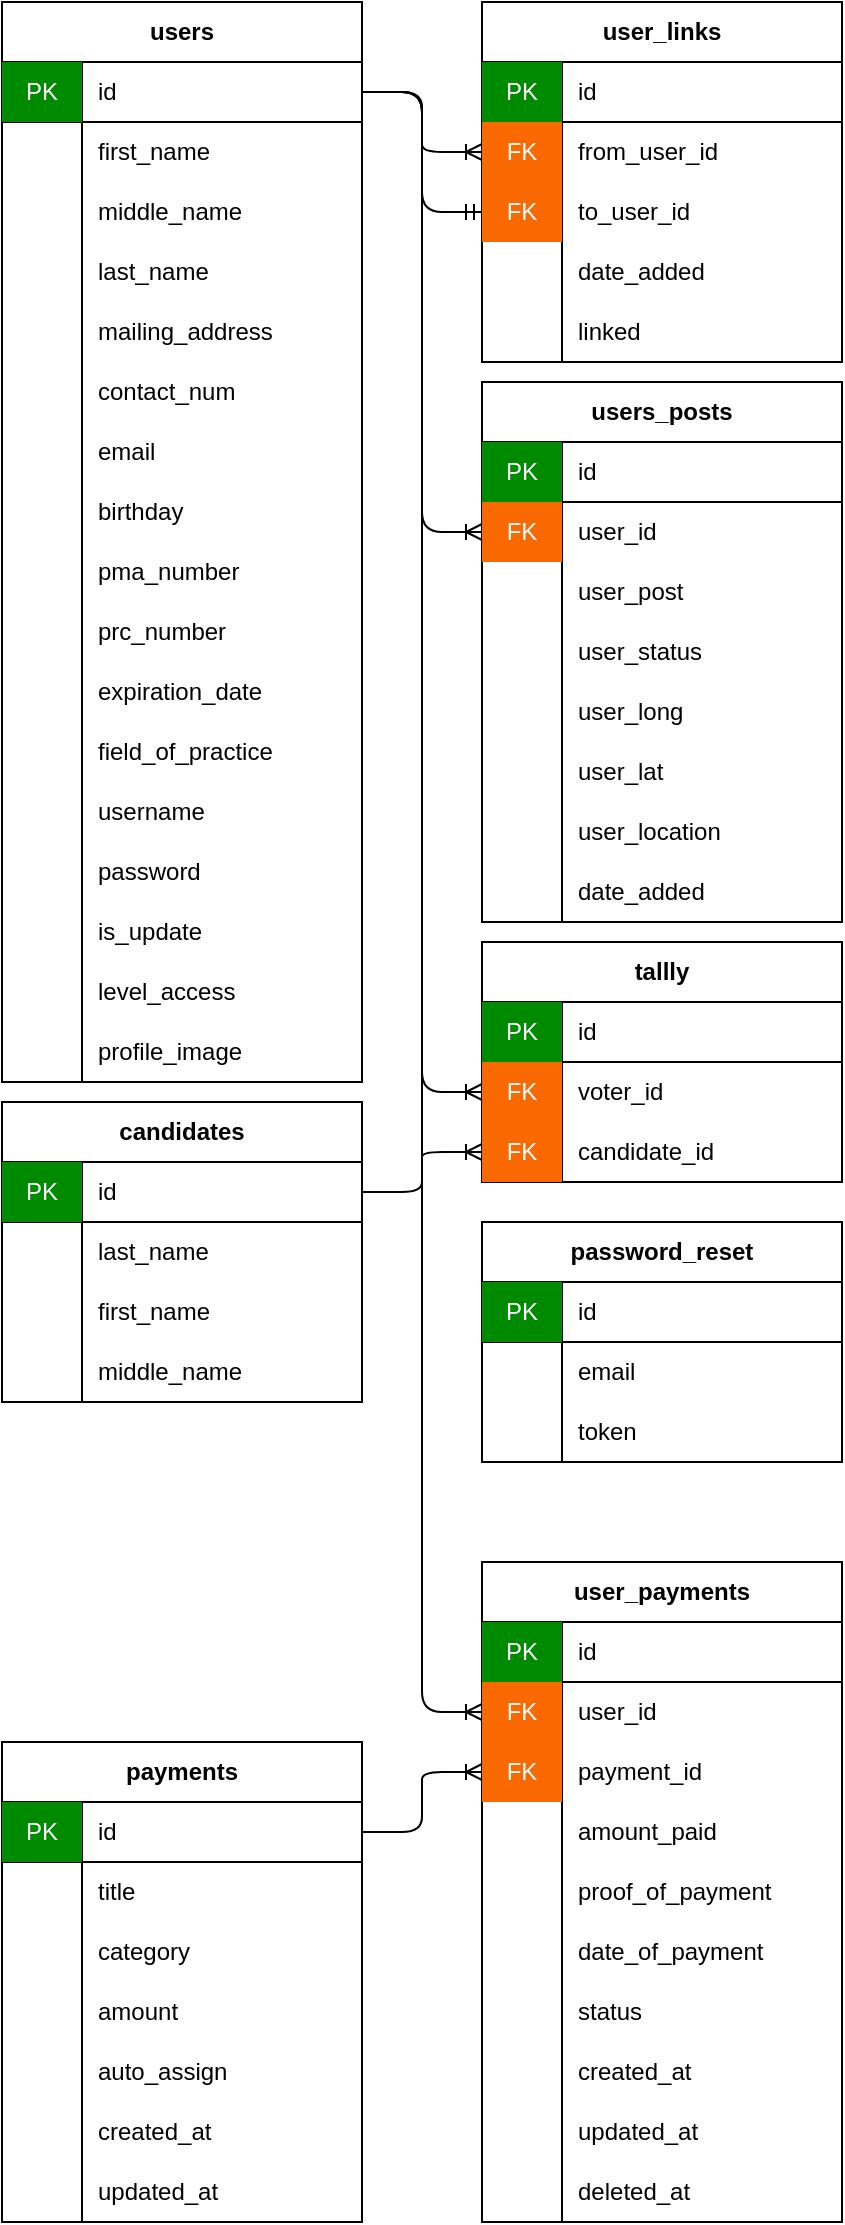 <mxfile>
    <diagram id="12OoSwH1tfeMAv6huTy0" name="Page-1">
        <mxGraphModel dx="821" dy="690" grid="1" gridSize="10" guides="1" tooltips="1" connect="1" arrows="1" fold="1" page="1" pageScale="1" pageWidth="850" pageHeight="1100" math="0" shadow="0">
            <root>
                <mxCell id="0"/>
                <mxCell id="1" parent="0"/>
                <mxCell id="2" value="users" style="shape=table;html=1;whiteSpace=wrap;startSize=30;container=1;collapsible=0;childLayout=tableLayout;fixedRows=1;rowLines=0;fontStyle=1;align=center;" parent="1" vertex="1">
                    <mxGeometry x="30" y="20" width="180" height="540" as="geometry"/>
                </mxCell>
                <mxCell id="3" value="" style="shape=partialRectangle;html=1;whiteSpace=wrap;collapsible=0;dropTarget=0;pointerEvents=0;fillColor=none;top=0;left=0;bottom=1;right=0;points=[[0,0.5],[1,0.5]];portConstraint=eastwest;" parent="2" vertex="1">
                    <mxGeometry y="30" width="180" height="30" as="geometry"/>
                </mxCell>
                <mxCell id="4" value="PK" style="shape=partialRectangle;html=1;whiteSpace=wrap;connectable=0;fillColor=#008a00;top=0;left=0;bottom=0;right=0;overflow=hidden;strokeColor=#005700;fontColor=#ffffff;" parent="3" vertex="1">
                    <mxGeometry width="40" height="30" as="geometry"/>
                </mxCell>
                <mxCell id="5" value="id" style="shape=partialRectangle;html=1;whiteSpace=wrap;connectable=0;fillColor=none;top=0;left=0;bottom=0;right=0;align=left;spacingLeft=6;overflow=hidden;" parent="3" vertex="1">
                    <mxGeometry x="40" width="140" height="30" as="geometry"/>
                </mxCell>
                <mxCell id="6" value="" style="shape=partialRectangle;html=1;whiteSpace=wrap;collapsible=0;dropTarget=0;pointerEvents=0;fillColor=none;top=0;left=0;bottom=0;right=0;points=[[0,0.5],[1,0.5]];portConstraint=eastwest;" parent="2" vertex="1">
                    <mxGeometry y="60" width="180" height="30" as="geometry"/>
                </mxCell>
                <mxCell id="7" value="" style="shape=partialRectangle;html=1;whiteSpace=wrap;connectable=0;fillColor=none;top=0;left=0;bottom=0;right=0;overflow=hidden;" parent="6" vertex="1">
                    <mxGeometry width="40" height="30" as="geometry"/>
                </mxCell>
                <mxCell id="8" value="first_name" style="shape=partialRectangle;html=1;whiteSpace=wrap;connectable=0;fillColor=none;top=0;left=0;bottom=0;right=0;align=left;spacingLeft=6;overflow=hidden;" parent="6" vertex="1">
                    <mxGeometry x="40" width="140" height="30" as="geometry"/>
                </mxCell>
                <mxCell id="9" value="" style="shape=partialRectangle;html=1;whiteSpace=wrap;collapsible=0;dropTarget=0;pointerEvents=0;fillColor=none;top=0;left=0;bottom=0;right=0;points=[[0,0.5],[1,0.5]];portConstraint=eastwest;" parent="2" vertex="1">
                    <mxGeometry y="90" width="180" height="30" as="geometry"/>
                </mxCell>
                <mxCell id="10" value="" style="shape=partialRectangle;html=1;whiteSpace=wrap;connectable=0;fillColor=none;top=0;left=0;bottom=0;right=0;overflow=hidden;" parent="9" vertex="1">
                    <mxGeometry width="40" height="30" as="geometry"/>
                </mxCell>
                <mxCell id="11" value="middle_name" style="shape=partialRectangle;html=1;whiteSpace=wrap;connectable=0;fillColor=none;top=0;left=0;bottom=0;right=0;align=left;spacingLeft=6;overflow=hidden;" parent="9" vertex="1">
                    <mxGeometry x="40" width="140" height="30" as="geometry"/>
                </mxCell>
                <mxCell id="12" style="shape=partialRectangle;html=1;whiteSpace=wrap;collapsible=0;dropTarget=0;pointerEvents=0;fillColor=none;top=0;left=0;bottom=0;right=0;points=[[0,0.5],[1,0.5]];portConstraint=eastwest;" parent="2" vertex="1">
                    <mxGeometry y="120" width="180" height="30" as="geometry"/>
                </mxCell>
                <mxCell id="13" style="shape=partialRectangle;html=1;whiteSpace=wrap;connectable=0;fillColor=none;top=0;left=0;bottom=0;right=0;overflow=hidden;" parent="12" vertex="1">
                    <mxGeometry width="40" height="30" as="geometry"/>
                </mxCell>
                <mxCell id="14" value="last_name" style="shape=partialRectangle;html=1;whiteSpace=wrap;connectable=0;fillColor=none;top=0;left=0;bottom=0;right=0;align=left;spacingLeft=6;overflow=hidden;" parent="12" vertex="1">
                    <mxGeometry x="40" width="140" height="30" as="geometry"/>
                </mxCell>
                <mxCell id="15" style="shape=partialRectangle;html=1;whiteSpace=wrap;collapsible=0;dropTarget=0;pointerEvents=0;fillColor=none;top=0;left=0;bottom=0;right=0;points=[[0,0.5],[1,0.5]];portConstraint=eastwest;" parent="2" vertex="1">
                    <mxGeometry y="150" width="180" height="30" as="geometry"/>
                </mxCell>
                <mxCell id="16" style="shape=partialRectangle;html=1;whiteSpace=wrap;connectable=0;fillColor=none;top=0;left=0;bottom=0;right=0;overflow=hidden;" parent="15" vertex="1">
                    <mxGeometry width="40" height="30" as="geometry"/>
                </mxCell>
                <mxCell id="17" value="mailing_address" style="shape=partialRectangle;html=1;whiteSpace=wrap;connectable=0;fillColor=none;top=0;left=0;bottom=0;right=0;align=left;spacingLeft=6;overflow=hidden;" parent="15" vertex="1">
                    <mxGeometry x="40" width="140" height="30" as="geometry"/>
                </mxCell>
                <mxCell id="18" style="shape=partialRectangle;html=1;whiteSpace=wrap;collapsible=0;dropTarget=0;pointerEvents=0;fillColor=none;top=0;left=0;bottom=0;right=0;points=[[0,0.5],[1,0.5]];portConstraint=eastwest;" parent="2" vertex="1">
                    <mxGeometry y="180" width="180" height="30" as="geometry"/>
                </mxCell>
                <mxCell id="19" style="shape=partialRectangle;html=1;whiteSpace=wrap;connectable=0;fillColor=none;top=0;left=0;bottom=0;right=0;overflow=hidden;" parent="18" vertex="1">
                    <mxGeometry width="40" height="30" as="geometry"/>
                </mxCell>
                <mxCell id="20" value="contact_num" style="shape=partialRectangle;html=1;whiteSpace=wrap;connectable=0;fillColor=none;top=0;left=0;bottom=0;right=0;align=left;spacingLeft=6;overflow=hidden;" parent="18" vertex="1">
                    <mxGeometry x="40" width="140" height="30" as="geometry"/>
                </mxCell>
                <mxCell id="21" style="shape=partialRectangle;html=1;whiteSpace=wrap;collapsible=0;dropTarget=0;pointerEvents=0;fillColor=none;top=0;left=0;bottom=0;right=0;points=[[0,0.5],[1,0.5]];portConstraint=eastwest;" parent="2" vertex="1">
                    <mxGeometry y="210" width="180" height="30" as="geometry"/>
                </mxCell>
                <mxCell id="22" style="shape=partialRectangle;html=1;whiteSpace=wrap;connectable=0;fillColor=none;top=0;left=0;bottom=0;right=0;overflow=hidden;" parent="21" vertex="1">
                    <mxGeometry width="40" height="30" as="geometry"/>
                </mxCell>
                <mxCell id="23" value="email" style="shape=partialRectangle;html=1;whiteSpace=wrap;connectable=0;fillColor=none;top=0;left=0;bottom=0;right=0;align=left;spacingLeft=6;overflow=hidden;" parent="21" vertex="1">
                    <mxGeometry x="40" width="140" height="30" as="geometry"/>
                </mxCell>
                <mxCell id="24" style="shape=partialRectangle;html=1;whiteSpace=wrap;collapsible=0;dropTarget=0;pointerEvents=0;fillColor=none;top=0;left=0;bottom=0;right=0;points=[[0,0.5],[1,0.5]];portConstraint=eastwest;" parent="2" vertex="1">
                    <mxGeometry y="240" width="180" height="30" as="geometry"/>
                </mxCell>
                <mxCell id="25" style="shape=partialRectangle;html=1;whiteSpace=wrap;connectable=0;fillColor=none;top=0;left=0;bottom=0;right=0;overflow=hidden;" parent="24" vertex="1">
                    <mxGeometry width="40" height="30" as="geometry"/>
                </mxCell>
                <mxCell id="26" value="birthday" style="shape=partialRectangle;html=1;whiteSpace=wrap;connectable=0;fillColor=none;top=0;left=0;bottom=0;right=0;align=left;spacingLeft=6;overflow=hidden;" parent="24" vertex="1">
                    <mxGeometry x="40" width="140" height="30" as="geometry"/>
                </mxCell>
                <mxCell id="27" style="shape=partialRectangle;html=1;whiteSpace=wrap;collapsible=0;dropTarget=0;pointerEvents=0;fillColor=none;top=0;left=0;bottom=0;right=0;points=[[0,0.5],[1,0.5]];portConstraint=eastwest;" parent="2" vertex="1">
                    <mxGeometry y="270" width="180" height="30" as="geometry"/>
                </mxCell>
                <mxCell id="28" style="shape=partialRectangle;html=1;whiteSpace=wrap;connectable=0;fillColor=none;top=0;left=0;bottom=0;right=0;overflow=hidden;" parent="27" vertex="1">
                    <mxGeometry width="40" height="30" as="geometry"/>
                </mxCell>
                <mxCell id="29" value="pma_number" style="shape=partialRectangle;html=1;whiteSpace=wrap;connectable=0;fillColor=none;top=0;left=0;bottom=0;right=0;align=left;spacingLeft=6;overflow=hidden;" parent="27" vertex="1">
                    <mxGeometry x="40" width="140" height="30" as="geometry"/>
                </mxCell>
                <mxCell id="30" style="shape=partialRectangle;html=1;whiteSpace=wrap;collapsible=0;dropTarget=0;pointerEvents=0;fillColor=none;top=0;left=0;bottom=0;right=0;points=[[0,0.5],[1,0.5]];portConstraint=eastwest;" parent="2" vertex="1">
                    <mxGeometry y="300" width="180" height="30" as="geometry"/>
                </mxCell>
                <mxCell id="31" style="shape=partialRectangle;html=1;whiteSpace=wrap;connectable=0;fillColor=none;top=0;left=0;bottom=0;right=0;overflow=hidden;" parent="30" vertex="1">
                    <mxGeometry width="40" height="30" as="geometry"/>
                </mxCell>
                <mxCell id="32" value="prc_number" style="shape=partialRectangle;html=1;whiteSpace=wrap;connectable=0;fillColor=none;top=0;left=0;bottom=0;right=0;align=left;spacingLeft=6;overflow=hidden;" parent="30" vertex="1">
                    <mxGeometry x="40" width="140" height="30" as="geometry"/>
                </mxCell>
                <mxCell id="33" style="shape=partialRectangle;html=1;whiteSpace=wrap;collapsible=0;dropTarget=0;pointerEvents=0;fillColor=none;top=0;left=0;bottom=0;right=0;points=[[0,0.5],[1,0.5]];portConstraint=eastwest;" parent="2" vertex="1">
                    <mxGeometry y="330" width="180" height="30" as="geometry"/>
                </mxCell>
                <mxCell id="34" style="shape=partialRectangle;html=1;whiteSpace=wrap;connectable=0;fillColor=none;top=0;left=0;bottom=0;right=0;overflow=hidden;" parent="33" vertex="1">
                    <mxGeometry width="40" height="30" as="geometry"/>
                </mxCell>
                <mxCell id="35" value="expiration_date" style="shape=partialRectangle;html=1;whiteSpace=wrap;connectable=0;fillColor=none;top=0;left=0;bottom=0;right=0;align=left;spacingLeft=6;overflow=hidden;" parent="33" vertex="1">
                    <mxGeometry x="40" width="140" height="30" as="geometry"/>
                </mxCell>
                <mxCell id="36" style="shape=partialRectangle;html=1;whiteSpace=wrap;collapsible=0;dropTarget=0;pointerEvents=0;fillColor=none;top=0;left=0;bottom=0;right=0;points=[[0,0.5],[1,0.5]];portConstraint=eastwest;" parent="2" vertex="1">
                    <mxGeometry y="360" width="180" height="30" as="geometry"/>
                </mxCell>
                <mxCell id="37" style="shape=partialRectangle;html=1;whiteSpace=wrap;connectable=0;fillColor=none;top=0;left=0;bottom=0;right=0;overflow=hidden;" parent="36" vertex="1">
                    <mxGeometry width="40" height="30" as="geometry"/>
                </mxCell>
                <mxCell id="38" value="field_of_practice" style="shape=partialRectangle;html=1;whiteSpace=wrap;connectable=0;fillColor=none;top=0;left=0;bottom=0;right=0;align=left;spacingLeft=6;overflow=hidden;" parent="36" vertex="1">
                    <mxGeometry x="40" width="140" height="30" as="geometry"/>
                </mxCell>
                <mxCell id="39" style="shape=partialRectangle;html=1;whiteSpace=wrap;collapsible=0;dropTarget=0;pointerEvents=0;fillColor=none;top=0;left=0;bottom=0;right=0;points=[[0,0.5],[1,0.5]];portConstraint=eastwest;" parent="2" vertex="1">
                    <mxGeometry y="390" width="180" height="30" as="geometry"/>
                </mxCell>
                <mxCell id="40" style="shape=partialRectangle;html=1;whiteSpace=wrap;connectable=0;fillColor=none;top=0;left=0;bottom=0;right=0;overflow=hidden;" parent="39" vertex="1">
                    <mxGeometry width="40" height="30" as="geometry"/>
                </mxCell>
                <mxCell id="41" value="username" style="shape=partialRectangle;html=1;whiteSpace=wrap;connectable=0;fillColor=none;top=0;left=0;bottom=0;right=0;align=left;spacingLeft=6;overflow=hidden;" parent="39" vertex="1">
                    <mxGeometry x="40" width="140" height="30" as="geometry"/>
                </mxCell>
                <mxCell id="42" style="shape=partialRectangle;html=1;whiteSpace=wrap;collapsible=0;dropTarget=0;pointerEvents=0;fillColor=none;top=0;left=0;bottom=0;right=0;points=[[0,0.5],[1,0.5]];portConstraint=eastwest;" parent="2" vertex="1">
                    <mxGeometry y="420" width="180" height="30" as="geometry"/>
                </mxCell>
                <mxCell id="43" style="shape=partialRectangle;html=1;whiteSpace=wrap;connectable=0;fillColor=none;top=0;left=0;bottom=0;right=0;overflow=hidden;" parent="42" vertex="1">
                    <mxGeometry width="40" height="30" as="geometry"/>
                </mxCell>
                <mxCell id="44" value="password" style="shape=partialRectangle;html=1;whiteSpace=wrap;connectable=0;fillColor=none;top=0;left=0;bottom=0;right=0;align=left;spacingLeft=6;overflow=hidden;" parent="42" vertex="1">
                    <mxGeometry x="40" width="140" height="30" as="geometry"/>
                </mxCell>
                <mxCell id="45" style="shape=partialRectangle;html=1;whiteSpace=wrap;collapsible=0;dropTarget=0;pointerEvents=0;fillColor=none;top=0;left=0;bottom=0;right=0;points=[[0,0.5],[1,0.5]];portConstraint=eastwest;" parent="2" vertex="1">
                    <mxGeometry y="450" width="180" height="30" as="geometry"/>
                </mxCell>
                <mxCell id="46" style="shape=partialRectangle;html=1;whiteSpace=wrap;connectable=0;fillColor=none;top=0;left=0;bottom=0;right=0;overflow=hidden;" parent="45" vertex="1">
                    <mxGeometry width="40" height="30" as="geometry"/>
                </mxCell>
                <mxCell id="47" value="is_update" style="shape=partialRectangle;html=1;whiteSpace=wrap;connectable=0;fillColor=none;top=0;left=0;bottom=0;right=0;align=left;spacingLeft=6;overflow=hidden;" parent="45" vertex="1">
                    <mxGeometry x="40" width="140" height="30" as="geometry"/>
                </mxCell>
                <mxCell id="48" style="shape=partialRectangle;html=1;whiteSpace=wrap;collapsible=0;dropTarget=0;pointerEvents=0;fillColor=none;top=0;left=0;bottom=0;right=0;points=[[0,0.5],[1,0.5]];portConstraint=eastwest;" parent="2" vertex="1">
                    <mxGeometry y="480" width="180" height="30" as="geometry"/>
                </mxCell>
                <mxCell id="49" style="shape=partialRectangle;html=1;whiteSpace=wrap;connectable=0;fillColor=none;top=0;left=0;bottom=0;right=0;overflow=hidden;" parent="48" vertex="1">
                    <mxGeometry width="40" height="30" as="geometry"/>
                </mxCell>
                <mxCell id="50" value="level_access" style="shape=partialRectangle;html=1;whiteSpace=wrap;connectable=0;fillColor=none;top=0;left=0;bottom=0;right=0;align=left;spacingLeft=6;overflow=hidden;" parent="48" vertex="1">
                    <mxGeometry x="40" width="140" height="30" as="geometry"/>
                </mxCell>
                <mxCell id="51" style="shape=partialRectangle;html=1;whiteSpace=wrap;collapsible=0;dropTarget=0;pointerEvents=0;fillColor=none;top=0;left=0;bottom=0;right=0;points=[[0,0.5],[1,0.5]];portConstraint=eastwest;" parent="2" vertex="1">
                    <mxGeometry y="510" width="180" height="30" as="geometry"/>
                </mxCell>
                <mxCell id="52" style="shape=partialRectangle;html=1;whiteSpace=wrap;connectable=0;fillColor=none;top=0;left=0;bottom=0;right=0;overflow=hidden;" parent="51" vertex="1">
                    <mxGeometry width="40" height="30" as="geometry"/>
                </mxCell>
                <mxCell id="53" value="profile_image" style="shape=partialRectangle;html=1;whiteSpace=wrap;connectable=0;fillColor=none;top=0;left=0;bottom=0;right=0;align=left;spacingLeft=6;overflow=hidden;" parent="51" vertex="1">
                    <mxGeometry x="40" width="140" height="30" as="geometry"/>
                </mxCell>
                <mxCell id="54" value="user_links" style="shape=table;html=1;whiteSpace=wrap;startSize=30;container=1;collapsible=0;childLayout=tableLayout;fixedRows=1;rowLines=0;fontStyle=1;align=center;" parent="1" vertex="1">
                    <mxGeometry x="270" y="20" width="180" height="180" as="geometry"/>
                </mxCell>
                <mxCell id="55" value="" style="shape=partialRectangle;html=1;whiteSpace=wrap;collapsible=0;dropTarget=0;pointerEvents=0;fillColor=none;top=0;left=0;bottom=1;right=0;points=[[0,0.5],[1,0.5]];portConstraint=eastwest;" parent="54" vertex="1">
                    <mxGeometry y="30" width="180" height="30" as="geometry"/>
                </mxCell>
                <mxCell id="56" value="PK" style="shape=partialRectangle;html=1;whiteSpace=wrap;connectable=0;fillColor=#008a00;top=0;left=0;bottom=0;right=0;overflow=hidden;strokeColor=#005700;fontColor=#ffffff;" parent="55" vertex="1">
                    <mxGeometry width="40" height="30" as="geometry"/>
                </mxCell>
                <mxCell id="57" value="id" style="shape=partialRectangle;html=1;whiteSpace=wrap;connectable=0;fillColor=none;top=0;left=0;bottom=0;right=0;align=left;spacingLeft=6;overflow=hidden;" parent="55" vertex="1">
                    <mxGeometry x="40" width="140" height="30" as="geometry"/>
                </mxCell>
                <mxCell id="58" value="" style="shape=partialRectangle;html=1;whiteSpace=wrap;collapsible=0;dropTarget=0;pointerEvents=0;fillColor=none;top=0;left=0;bottom=0;right=0;points=[[0,0.5],[1,0.5]];portConstraint=eastwest;" parent="54" vertex="1">
                    <mxGeometry y="60" width="180" height="30" as="geometry"/>
                </mxCell>
                <mxCell id="59" value="FK" style="shape=partialRectangle;html=1;whiteSpace=wrap;connectable=0;fillColor=#fa6800;top=0;left=0;bottom=0;right=0;overflow=hidden;strokeColor=#C73500;fontColor=#ffffff;" parent="58" vertex="1">
                    <mxGeometry width="40" height="30" as="geometry"/>
                </mxCell>
                <mxCell id="60" value="from_user_id" style="shape=partialRectangle;html=1;whiteSpace=wrap;connectable=0;fillColor=none;top=0;left=0;bottom=0;right=0;align=left;spacingLeft=6;overflow=hidden;" parent="58" vertex="1">
                    <mxGeometry x="40" width="140" height="30" as="geometry"/>
                </mxCell>
                <mxCell id="61" value="" style="shape=partialRectangle;html=1;whiteSpace=wrap;collapsible=0;dropTarget=0;pointerEvents=0;fillColor=none;top=0;left=0;bottom=0;right=0;points=[[0,0.5],[1,0.5]];portConstraint=eastwest;" parent="54" vertex="1">
                    <mxGeometry y="90" width="180" height="30" as="geometry"/>
                </mxCell>
                <mxCell id="62" value="FK" style="shape=partialRectangle;html=1;whiteSpace=wrap;connectable=0;fillColor=#fa6800;top=0;left=0;bottom=0;right=0;overflow=hidden;strokeColor=#C73500;fontColor=#ffffff;" parent="61" vertex="1">
                    <mxGeometry width="40" height="30" as="geometry"/>
                </mxCell>
                <mxCell id="63" value="to_user_id" style="shape=partialRectangle;html=1;whiteSpace=wrap;connectable=0;fillColor=none;top=0;left=0;bottom=0;right=0;align=left;spacingLeft=6;overflow=hidden;" parent="61" vertex="1">
                    <mxGeometry x="40" width="140" height="30" as="geometry"/>
                </mxCell>
                <mxCell id="64" style="shape=partialRectangle;html=1;whiteSpace=wrap;collapsible=0;dropTarget=0;pointerEvents=0;fillColor=none;top=0;left=0;bottom=0;right=0;points=[[0,0.5],[1,0.5]];portConstraint=eastwest;" parent="54" vertex="1">
                    <mxGeometry y="120" width="180" height="30" as="geometry"/>
                </mxCell>
                <mxCell id="65" style="shape=partialRectangle;html=1;whiteSpace=wrap;connectable=0;fillColor=none;top=0;left=0;bottom=0;right=0;overflow=hidden;" parent="64" vertex="1">
                    <mxGeometry width="40" height="30" as="geometry"/>
                </mxCell>
                <mxCell id="66" value="date_added" style="shape=partialRectangle;html=1;whiteSpace=wrap;connectable=0;fillColor=none;top=0;left=0;bottom=0;right=0;align=left;spacingLeft=6;overflow=hidden;" parent="64" vertex="1">
                    <mxGeometry x="40" width="140" height="30" as="geometry"/>
                </mxCell>
                <mxCell id="67" style="shape=partialRectangle;html=1;whiteSpace=wrap;collapsible=0;dropTarget=0;pointerEvents=0;fillColor=none;top=0;left=0;bottom=0;right=0;points=[[0,0.5],[1,0.5]];portConstraint=eastwest;" parent="54" vertex="1">
                    <mxGeometry y="150" width="180" height="30" as="geometry"/>
                </mxCell>
                <mxCell id="68" style="shape=partialRectangle;html=1;whiteSpace=wrap;connectable=0;fillColor=none;top=0;left=0;bottom=0;right=0;overflow=hidden;" parent="67" vertex="1">
                    <mxGeometry width="40" height="30" as="geometry"/>
                </mxCell>
                <mxCell id="69" value="linked" style="shape=partialRectangle;html=1;whiteSpace=wrap;connectable=0;fillColor=none;top=0;left=0;bottom=0;right=0;align=left;spacingLeft=6;overflow=hidden;" parent="67" vertex="1">
                    <mxGeometry x="40" width="140" height="30" as="geometry"/>
                </mxCell>
                <mxCell id="109" value="users_posts" style="shape=table;html=1;whiteSpace=wrap;startSize=30;container=1;collapsible=0;childLayout=tableLayout;fixedRows=1;rowLines=0;fontStyle=1;align=center;" parent="1" vertex="1">
                    <mxGeometry x="270" y="210" width="180" height="270" as="geometry"/>
                </mxCell>
                <mxCell id="110" value="" style="shape=partialRectangle;html=1;whiteSpace=wrap;collapsible=0;dropTarget=0;pointerEvents=0;fillColor=none;top=0;left=0;bottom=1;right=0;points=[[0,0.5],[1,0.5]];portConstraint=eastwest;" parent="109" vertex="1">
                    <mxGeometry y="30" width="180" height="30" as="geometry"/>
                </mxCell>
                <mxCell id="111" value="PK" style="shape=partialRectangle;html=1;whiteSpace=wrap;connectable=0;fillColor=#008a00;top=0;left=0;bottom=0;right=0;overflow=hidden;strokeColor=#005700;fontColor=#ffffff;" parent="110" vertex="1">
                    <mxGeometry width="40" height="30" as="geometry"/>
                </mxCell>
                <mxCell id="112" value="id" style="shape=partialRectangle;html=1;whiteSpace=wrap;connectable=0;fillColor=none;top=0;left=0;bottom=0;right=0;align=left;spacingLeft=6;overflow=hidden;" parent="110" vertex="1">
                    <mxGeometry x="40" width="140" height="30" as="geometry"/>
                </mxCell>
                <mxCell id="113" value="" style="shape=partialRectangle;html=1;whiteSpace=wrap;collapsible=0;dropTarget=0;pointerEvents=0;fillColor=none;top=0;left=0;bottom=0;right=0;points=[[0,0.5],[1,0.5]];portConstraint=eastwest;" parent="109" vertex="1">
                    <mxGeometry y="60" width="180" height="30" as="geometry"/>
                </mxCell>
                <mxCell id="114" value="FK" style="shape=partialRectangle;html=1;whiteSpace=wrap;connectable=0;fillColor=#fa6800;top=0;left=0;bottom=0;right=0;overflow=hidden;strokeColor=#C73500;fontColor=#ffffff;" parent="113" vertex="1">
                    <mxGeometry width="40" height="30" as="geometry"/>
                </mxCell>
                <mxCell id="115" value="user_id" style="shape=partialRectangle;html=1;whiteSpace=wrap;connectable=0;fillColor=none;top=0;left=0;bottom=0;right=0;align=left;spacingLeft=6;overflow=hidden;" parent="113" vertex="1">
                    <mxGeometry x="40" width="140" height="30" as="geometry"/>
                </mxCell>
                <mxCell id="116" value="" style="shape=partialRectangle;html=1;whiteSpace=wrap;collapsible=0;dropTarget=0;pointerEvents=0;fillColor=none;top=0;left=0;bottom=0;right=0;points=[[0,0.5],[1,0.5]];portConstraint=eastwest;" parent="109" vertex="1">
                    <mxGeometry y="90" width="180" height="30" as="geometry"/>
                </mxCell>
                <mxCell id="117" value="" style="shape=partialRectangle;html=1;whiteSpace=wrap;connectable=0;fillColor=none;top=0;left=0;bottom=0;right=0;overflow=hidden;" parent="116" vertex="1">
                    <mxGeometry width="40" height="30" as="geometry"/>
                </mxCell>
                <mxCell id="118" value="user_post" style="shape=partialRectangle;html=1;whiteSpace=wrap;connectable=0;fillColor=none;top=0;left=0;bottom=0;right=0;align=left;spacingLeft=6;overflow=hidden;" parent="116" vertex="1">
                    <mxGeometry x="40" width="140" height="30" as="geometry"/>
                </mxCell>
                <mxCell id="119" style="shape=partialRectangle;html=1;whiteSpace=wrap;collapsible=0;dropTarget=0;pointerEvents=0;fillColor=none;top=0;left=0;bottom=0;right=0;points=[[0,0.5],[1,0.5]];portConstraint=eastwest;" parent="109" vertex="1">
                    <mxGeometry y="120" width="180" height="30" as="geometry"/>
                </mxCell>
                <mxCell id="120" style="shape=partialRectangle;html=1;whiteSpace=wrap;connectable=0;fillColor=none;top=0;left=0;bottom=0;right=0;overflow=hidden;" parent="119" vertex="1">
                    <mxGeometry width="40" height="30" as="geometry"/>
                </mxCell>
                <mxCell id="121" value="user_status" style="shape=partialRectangle;html=1;whiteSpace=wrap;connectable=0;fillColor=none;top=0;left=0;bottom=0;right=0;align=left;spacingLeft=6;overflow=hidden;" parent="119" vertex="1">
                    <mxGeometry x="40" width="140" height="30" as="geometry"/>
                </mxCell>
                <mxCell id="122" style="shape=partialRectangle;html=1;whiteSpace=wrap;collapsible=0;dropTarget=0;pointerEvents=0;fillColor=none;top=0;left=0;bottom=0;right=0;points=[[0,0.5],[1,0.5]];portConstraint=eastwest;" parent="109" vertex="1">
                    <mxGeometry y="150" width="180" height="30" as="geometry"/>
                </mxCell>
                <mxCell id="123" style="shape=partialRectangle;html=1;whiteSpace=wrap;connectable=0;fillColor=none;top=0;left=0;bottom=0;right=0;overflow=hidden;" parent="122" vertex="1">
                    <mxGeometry width="40" height="30" as="geometry"/>
                </mxCell>
                <mxCell id="124" value="user_long" style="shape=partialRectangle;html=1;whiteSpace=wrap;connectable=0;fillColor=none;top=0;left=0;bottom=0;right=0;align=left;spacingLeft=6;overflow=hidden;" parent="122" vertex="1">
                    <mxGeometry x="40" width="140" height="30" as="geometry"/>
                </mxCell>
                <mxCell id="125" style="shape=partialRectangle;html=1;whiteSpace=wrap;collapsible=0;dropTarget=0;pointerEvents=0;fillColor=none;top=0;left=0;bottom=0;right=0;points=[[0,0.5],[1,0.5]];portConstraint=eastwest;" parent="109" vertex="1">
                    <mxGeometry y="180" width="180" height="30" as="geometry"/>
                </mxCell>
                <mxCell id="126" style="shape=partialRectangle;html=1;whiteSpace=wrap;connectable=0;fillColor=none;top=0;left=0;bottom=0;right=0;overflow=hidden;" parent="125" vertex="1">
                    <mxGeometry width="40" height="30" as="geometry"/>
                </mxCell>
                <mxCell id="127" value="user_lat" style="shape=partialRectangle;html=1;whiteSpace=wrap;connectable=0;fillColor=none;top=0;left=0;bottom=0;right=0;align=left;spacingLeft=6;overflow=hidden;" parent="125" vertex="1">
                    <mxGeometry x="40" width="140" height="30" as="geometry"/>
                </mxCell>
                <mxCell id="128" style="shape=partialRectangle;html=1;whiteSpace=wrap;collapsible=0;dropTarget=0;pointerEvents=0;fillColor=none;top=0;left=0;bottom=0;right=0;points=[[0,0.5],[1,0.5]];portConstraint=eastwest;" parent="109" vertex="1">
                    <mxGeometry y="210" width="180" height="30" as="geometry"/>
                </mxCell>
                <mxCell id="129" style="shape=partialRectangle;html=1;whiteSpace=wrap;connectable=0;fillColor=none;top=0;left=0;bottom=0;right=0;overflow=hidden;" parent="128" vertex="1">
                    <mxGeometry width="40" height="30" as="geometry"/>
                </mxCell>
                <mxCell id="130" value="user_location" style="shape=partialRectangle;html=1;whiteSpace=wrap;connectable=0;fillColor=none;top=0;left=0;bottom=0;right=0;align=left;spacingLeft=6;overflow=hidden;" parent="128" vertex="1">
                    <mxGeometry x="40" width="140" height="30" as="geometry"/>
                </mxCell>
                <mxCell id="131" style="shape=partialRectangle;html=1;whiteSpace=wrap;collapsible=0;dropTarget=0;pointerEvents=0;fillColor=none;top=0;left=0;bottom=0;right=0;points=[[0,0.5],[1,0.5]];portConstraint=eastwest;" parent="109" vertex="1">
                    <mxGeometry y="240" width="180" height="30" as="geometry"/>
                </mxCell>
                <mxCell id="132" style="shape=partialRectangle;html=1;whiteSpace=wrap;connectable=0;fillColor=none;top=0;left=0;bottom=0;right=0;overflow=hidden;" parent="131" vertex="1">
                    <mxGeometry width="40" height="30" as="geometry"/>
                </mxCell>
                <mxCell id="133" value="date_added" style="shape=partialRectangle;html=1;whiteSpace=wrap;connectable=0;fillColor=none;top=0;left=0;bottom=0;right=0;align=left;spacingLeft=6;overflow=hidden;" parent="131" vertex="1">
                    <mxGeometry x="40" width="140" height="30" as="geometry"/>
                </mxCell>
                <mxCell id="161" value="candidates" style="shape=table;html=1;whiteSpace=wrap;startSize=30;container=1;collapsible=0;childLayout=tableLayout;fixedRows=1;rowLines=0;fontStyle=1;align=center;" parent="1" vertex="1">
                    <mxGeometry x="30" y="570" width="180" height="150" as="geometry"/>
                </mxCell>
                <mxCell id="162" value="" style="shape=partialRectangle;html=1;whiteSpace=wrap;collapsible=0;dropTarget=0;pointerEvents=0;fillColor=none;top=0;left=0;bottom=1;right=0;points=[[0,0.5],[1,0.5]];portConstraint=eastwest;" parent="161" vertex="1">
                    <mxGeometry y="30" width="180" height="30" as="geometry"/>
                </mxCell>
                <mxCell id="163" value="PK" style="shape=partialRectangle;html=1;whiteSpace=wrap;connectable=0;fillColor=#008a00;top=0;left=0;bottom=0;right=0;overflow=hidden;strokeColor=#005700;fontColor=#ffffff;" parent="162" vertex="1">
                    <mxGeometry width="40" height="30" as="geometry"/>
                </mxCell>
                <mxCell id="164" value="id" style="shape=partialRectangle;html=1;whiteSpace=wrap;connectable=0;fillColor=none;top=0;left=0;bottom=0;right=0;align=left;spacingLeft=6;overflow=hidden;" parent="162" vertex="1">
                    <mxGeometry x="40" width="140" height="30" as="geometry"/>
                </mxCell>
                <mxCell id="165" value="" style="shape=partialRectangle;html=1;whiteSpace=wrap;collapsible=0;dropTarget=0;pointerEvents=0;fillColor=none;top=0;left=0;bottom=0;right=0;points=[[0,0.5],[1,0.5]];portConstraint=eastwest;" parent="161" vertex="1">
                    <mxGeometry y="60" width="180" height="30" as="geometry"/>
                </mxCell>
                <mxCell id="166" value="" style="shape=partialRectangle;html=1;whiteSpace=wrap;connectable=0;top=0;left=0;bottom=0;right=0;overflow=hidden;strokeColor=#C73500;fontColor=#ffffff;fillColor=none;" parent="165" vertex="1">
                    <mxGeometry width="40" height="30" as="geometry"/>
                </mxCell>
                <mxCell id="167" value="last_name" style="shape=partialRectangle;html=1;whiteSpace=wrap;connectable=0;fillColor=none;top=0;left=0;bottom=0;right=0;align=left;spacingLeft=6;overflow=hidden;" parent="165" vertex="1">
                    <mxGeometry x="40" width="140" height="30" as="geometry"/>
                </mxCell>
                <mxCell id="168" value="" style="shape=partialRectangle;html=1;whiteSpace=wrap;collapsible=0;dropTarget=0;pointerEvents=0;fillColor=none;top=0;left=0;bottom=0;right=0;points=[[0,0.5],[1,0.5]];portConstraint=eastwest;" parent="161" vertex="1">
                    <mxGeometry y="90" width="180" height="30" as="geometry"/>
                </mxCell>
                <mxCell id="169" value="" style="shape=partialRectangle;html=1;whiteSpace=wrap;connectable=0;top=0;left=0;bottom=0;right=0;overflow=hidden;fillColor=none;" parent="168" vertex="1">
                    <mxGeometry width="40" height="30" as="geometry"/>
                </mxCell>
                <mxCell id="170" value="first_name" style="shape=partialRectangle;html=1;whiteSpace=wrap;connectable=0;fillColor=none;top=0;left=0;bottom=0;right=0;align=left;spacingLeft=6;overflow=hidden;" parent="168" vertex="1">
                    <mxGeometry x="40" width="140" height="30" as="geometry"/>
                </mxCell>
                <mxCell id="171" style="shape=partialRectangle;html=1;whiteSpace=wrap;collapsible=0;dropTarget=0;pointerEvents=0;fillColor=none;top=0;left=0;bottom=0;right=0;points=[[0,0.5],[1,0.5]];portConstraint=eastwest;" parent="161" vertex="1">
                    <mxGeometry y="120" width="180" height="30" as="geometry"/>
                </mxCell>
                <mxCell id="172" style="shape=partialRectangle;html=1;whiteSpace=wrap;connectable=0;fillColor=none;top=0;left=0;bottom=0;right=0;overflow=hidden;" parent="171" vertex="1">
                    <mxGeometry width="40" height="30" as="geometry"/>
                </mxCell>
                <mxCell id="173" value="middle_name" style="shape=partialRectangle;html=1;whiteSpace=wrap;connectable=0;fillColor=none;top=0;left=0;bottom=0;right=0;align=left;spacingLeft=6;overflow=hidden;" parent="171" vertex="1">
                    <mxGeometry x="40" width="140" height="30" as="geometry"/>
                </mxCell>
                <mxCell id="177" value="password_reset" style="shape=table;html=1;whiteSpace=wrap;startSize=30;container=1;collapsible=0;childLayout=tableLayout;fixedRows=1;rowLines=0;fontStyle=1;align=center;" parent="1" vertex="1">
                    <mxGeometry x="270" y="630" width="180" height="120" as="geometry"/>
                </mxCell>
                <mxCell id="178" value="" style="shape=partialRectangle;html=1;whiteSpace=wrap;collapsible=0;dropTarget=0;pointerEvents=0;fillColor=none;top=0;left=0;bottom=1;right=0;points=[[0,0.5],[1,0.5]];portConstraint=eastwest;" parent="177" vertex="1">
                    <mxGeometry y="30" width="180" height="30" as="geometry"/>
                </mxCell>
                <mxCell id="179" value="PK" style="shape=partialRectangle;html=1;whiteSpace=wrap;connectable=0;fillColor=#008a00;top=0;left=0;bottom=0;right=0;overflow=hidden;strokeColor=#005700;fontColor=#ffffff;" parent="178" vertex="1">
                    <mxGeometry width="40" height="30" as="geometry"/>
                </mxCell>
                <mxCell id="180" value="id" style="shape=partialRectangle;html=1;whiteSpace=wrap;connectable=0;fillColor=none;top=0;left=0;bottom=0;right=0;align=left;spacingLeft=6;overflow=hidden;" parent="178" vertex="1">
                    <mxGeometry x="40" width="140" height="30" as="geometry"/>
                </mxCell>
                <mxCell id="181" value="" style="shape=partialRectangle;html=1;whiteSpace=wrap;collapsible=0;dropTarget=0;pointerEvents=0;fillColor=none;top=0;left=0;bottom=0;right=0;points=[[0,0.5],[1,0.5]];portConstraint=eastwest;" parent="177" vertex="1">
                    <mxGeometry y="60" width="180" height="30" as="geometry"/>
                </mxCell>
                <mxCell id="182" value="" style="shape=partialRectangle;html=1;whiteSpace=wrap;connectable=0;top=0;left=0;bottom=0;right=0;overflow=hidden;strokeColor=#C73500;fontColor=#ffffff;fillColor=none;" parent="181" vertex="1">
                    <mxGeometry width="40" height="30" as="geometry"/>
                </mxCell>
                <mxCell id="183" value="email" style="shape=partialRectangle;html=1;whiteSpace=wrap;connectable=0;fillColor=none;top=0;left=0;bottom=0;right=0;align=left;spacingLeft=6;overflow=hidden;" parent="181" vertex="1">
                    <mxGeometry x="40" width="140" height="30" as="geometry"/>
                </mxCell>
                <mxCell id="184" value="" style="shape=partialRectangle;html=1;whiteSpace=wrap;collapsible=0;dropTarget=0;pointerEvents=0;fillColor=none;top=0;left=0;bottom=0;right=0;points=[[0,0.5],[1,0.5]];portConstraint=eastwest;" parent="177" vertex="1">
                    <mxGeometry y="90" width="180" height="30" as="geometry"/>
                </mxCell>
                <mxCell id="185" value="" style="shape=partialRectangle;html=1;whiteSpace=wrap;connectable=0;top=0;left=0;bottom=0;right=0;overflow=hidden;fillColor=none;" parent="184" vertex="1">
                    <mxGeometry width="40" height="30" as="geometry"/>
                </mxCell>
                <mxCell id="186" value="token" style="shape=partialRectangle;html=1;whiteSpace=wrap;connectable=0;fillColor=none;top=0;left=0;bottom=0;right=0;align=left;spacingLeft=6;overflow=hidden;" parent="184" vertex="1">
                    <mxGeometry x="40" width="140" height="30" as="geometry"/>
                </mxCell>
                <mxCell id="190" value="tallly" style="shape=table;html=1;whiteSpace=wrap;startSize=30;container=1;collapsible=0;childLayout=tableLayout;fixedRows=1;rowLines=0;fontStyle=1;align=center;" parent="1" vertex="1">
                    <mxGeometry x="270" y="490" width="180" height="120" as="geometry"/>
                </mxCell>
                <mxCell id="191" value="" style="shape=partialRectangle;html=1;whiteSpace=wrap;collapsible=0;dropTarget=0;pointerEvents=0;fillColor=none;top=0;left=0;bottom=1;right=0;points=[[0,0.5],[1,0.5]];portConstraint=eastwest;" parent="190" vertex="1">
                    <mxGeometry y="30" width="180" height="30" as="geometry"/>
                </mxCell>
                <mxCell id="192" value="PK" style="shape=partialRectangle;html=1;whiteSpace=wrap;connectable=0;fillColor=#008a00;top=0;left=0;bottom=0;right=0;overflow=hidden;strokeColor=#005700;fontColor=#ffffff;" parent="191" vertex="1">
                    <mxGeometry width="40" height="30" as="geometry"/>
                </mxCell>
                <mxCell id="193" value="id" style="shape=partialRectangle;html=1;whiteSpace=wrap;connectable=0;fillColor=none;top=0;left=0;bottom=0;right=0;align=left;spacingLeft=6;overflow=hidden;" parent="191" vertex="1">
                    <mxGeometry x="40" width="140" height="30" as="geometry"/>
                </mxCell>
                <mxCell id="194" value="" style="shape=partialRectangle;html=1;whiteSpace=wrap;collapsible=0;dropTarget=0;pointerEvents=0;fillColor=none;top=0;left=0;bottom=0;right=0;points=[[0,0.5],[1,0.5]];portConstraint=eastwest;" parent="190" vertex="1">
                    <mxGeometry y="60" width="180" height="30" as="geometry"/>
                </mxCell>
                <mxCell id="195" value="FK" style="shape=partialRectangle;html=1;whiteSpace=wrap;connectable=0;top=0;left=0;bottom=0;right=0;overflow=hidden;strokeColor=#C73500;fontColor=#ffffff;fillColor=#fa6800;" parent="194" vertex="1">
                    <mxGeometry width="40" height="30" as="geometry"/>
                </mxCell>
                <mxCell id="196" value="voter_id" style="shape=partialRectangle;html=1;whiteSpace=wrap;connectable=0;fillColor=none;top=0;left=0;bottom=0;right=0;align=left;spacingLeft=6;overflow=hidden;" parent="194" vertex="1">
                    <mxGeometry x="40" width="140" height="30" as="geometry"/>
                </mxCell>
                <mxCell id="197" value="" style="shape=partialRectangle;html=1;whiteSpace=wrap;collapsible=0;dropTarget=0;pointerEvents=0;fillColor=none;top=0;left=0;bottom=0;right=0;points=[[0,0.5],[1,0.5]];portConstraint=eastwest;" parent="190" vertex="1">
                    <mxGeometry y="90" width="180" height="30" as="geometry"/>
                </mxCell>
                <mxCell id="198" value="FK" style="shape=partialRectangle;html=1;whiteSpace=wrap;connectable=0;top=0;left=0;bottom=0;right=0;overflow=hidden;fillColor=#fa6800;strokeColor=#C73500;fontColor=#ffffff;" parent="197" vertex="1">
                    <mxGeometry width="40" height="30" as="geometry"/>
                </mxCell>
                <mxCell id="199" value="candidate_id" style="shape=partialRectangle;html=1;whiteSpace=wrap;connectable=0;fillColor=none;top=0;left=0;bottom=0;right=0;align=left;spacingLeft=6;overflow=hidden;" parent="197" vertex="1">
                    <mxGeometry x="40" width="140" height="30" as="geometry"/>
                </mxCell>
                <mxCell id="200" value="" style="edgeStyle=entityRelationEdgeStyle;fontSize=12;html=1;endArrow=ERoneToMany;exitX=1;exitY=0.5;exitDx=0;exitDy=0;entryX=0;entryY=0.5;entryDx=0;entryDy=0;" parent="1" source="3" target="58" edge="1">
                    <mxGeometry width="100" height="100" relative="1" as="geometry">
                        <mxPoint x="210" y="60" as="sourcePoint"/>
                        <mxPoint x="310" y="-40" as="targetPoint"/>
                    </mxGeometry>
                </mxCell>
                <mxCell id="201" value="" style="edgeStyle=entityRelationEdgeStyle;fontSize=12;html=1;endArrow=ERmandOne;exitX=1;exitY=0.5;exitDx=0;exitDy=0;entryX=0;entryY=0.5;entryDx=0;entryDy=0;" parent="1" source="3" target="61" edge="1">
                    <mxGeometry width="100" height="100" relative="1" as="geometry">
                        <mxPoint x="210" y="70" as="sourcePoint"/>
                        <mxPoint x="310" y="-30" as="targetPoint"/>
                    </mxGeometry>
                </mxCell>
                <mxCell id="202" value="" style="edgeStyle=entityRelationEdgeStyle;fontSize=12;html=1;endArrow=ERoneToMany;exitX=1;exitY=0.5;exitDx=0;exitDy=0;entryX=0;entryY=0.5;entryDx=0;entryDy=0;" parent="1" source="3" target="113" edge="1">
                    <mxGeometry width="100" height="100" relative="1" as="geometry">
                        <mxPoint x="460" y="410" as="sourcePoint"/>
                        <mxPoint x="560" y="310" as="targetPoint"/>
                    </mxGeometry>
                </mxCell>
                <mxCell id="203" value="" style="edgeStyle=entityRelationEdgeStyle;fontSize=12;html=1;endArrow=ERoneToMany;exitX=1;exitY=0.5;exitDx=0;exitDy=0;entryX=0;entryY=0.5;entryDx=0;entryDy=0;" parent="1" source="162" target="197" edge="1">
                    <mxGeometry width="100" height="100" relative="1" as="geometry">
                        <mxPoint x="460" y="540" as="sourcePoint"/>
                        <mxPoint x="560" y="440" as="targetPoint"/>
                    </mxGeometry>
                </mxCell>
                <mxCell id="204" value="" style="edgeStyle=entityRelationEdgeStyle;fontSize=12;html=1;endArrow=ERoneToMany;exitX=1;exitY=0.5;exitDx=0;exitDy=0;" parent="1" source="3" target="194" edge="1">
                    <mxGeometry width="100" height="100" relative="1" as="geometry">
                        <mxPoint x="460" y="540" as="sourcePoint"/>
                        <mxPoint x="270" y="770" as="targetPoint"/>
                    </mxGeometry>
                </mxCell>
                <mxCell id="205" value="user_payments" style="shape=table;html=1;whiteSpace=wrap;startSize=30;container=1;collapsible=0;childLayout=tableLayout;fixedRows=1;rowLines=0;fontStyle=1;align=center;fillColor=none;" parent="1" vertex="1">
                    <mxGeometry x="270" y="800" width="180" height="330" as="geometry"/>
                </mxCell>
                <mxCell id="206" value="" style="shape=partialRectangle;html=1;whiteSpace=wrap;collapsible=0;dropTarget=0;pointerEvents=0;fillColor=none;top=0;left=0;bottom=1;right=0;points=[[0,0.5],[1,0.5]];portConstraint=eastwest;" parent="205" vertex="1">
                    <mxGeometry y="30" width="180" height="30" as="geometry"/>
                </mxCell>
                <mxCell id="207" value="PK" style="shape=partialRectangle;html=1;whiteSpace=wrap;connectable=0;fillColor=#008a00;top=0;left=0;bottom=0;right=0;overflow=hidden;strokeColor=#005700;fontColor=#ffffff;" parent="206" vertex="1">
                    <mxGeometry width="40" height="30" as="geometry"/>
                </mxCell>
                <mxCell id="208" value="id" style="shape=partialRectangle;html=1;whiteSpace=wrap;connectable=0;fillColor=none;top=0;left=0;bottom=0;right=0;align=left;spacingLeft=6;overflow=hidden;" parent="206" vertex="1">
                    <mxGeometry x="40" width="140" height="30" as="geometry"/>
                </mxCell>
                <mxCell id="209" value="" style="shape=partialRectangle;html=1;whiteSpace=wrap;collapsible=0;dropTarget=0;pointerEvents=0;fillColor=none;top=0;left=0;bottom=0;right=0;points=[[0,0.5],[1,0.5]];portConstraint=eastwest;" parent="205" vertex="1">
                    <mxGeometry y="60" width="180" height="30" as="geometry"/>
                </mxCell>
                <mxCell id="210" value="FK" style="shape=partialRectangle;html=1;whiteSpace=wrap;connectable=0;top=0;left=0;bottom=0;right=0;overflow=hidden;strokeColor=#C73500;fontColor=#ffffff;fillColor=#fa6800;" parent="209" vertex="1">
                    <mxGeometry width="40" height="30" as="geometry"/>
                </mxCell>
                <mxCell id="211" value="user_id" style="shape=partialRectangle;html=1;whiteSpace=wrap;connectable=0;fillColor=none;top=0;left=0;bottom=0;right=0;align=left;spacingLeft=6;overflow=hidden;" parent="209" vertex="1">
                    <mxGeometry x="40" width="140" height="30" as="geometry"/>
                </mxCell>
                <mxCell id="212" value="" style="shape=partialRectangle;html=1;whiteSpace=wrap;collapsible=0;dropTarget=0;pointerEvents=0;fillColor=none;top=0;left=0;bottom=0;right=0;points=[[0,0.5],[1,0.5]];portConstraint=eastwest;" parent="205" vertex="1">
                    <mxGeometry y="90" width="180" height="30" as="geometry"/>
                </mxCell>
                <mxCell id="213" value="FK" style="shape=partialRectangle;html=1;whiteSpace=wrap;connectable=0;top=0;left=0;bottom=0;right=0;overflow=hidden;fillColor=#fa6800;strokeColor=#C73500;fontColor=#ffffff;" parent="212" vertex="1">
                    <mxGeometry width="40" height="30" as="geometry"/>
                </mxCell>
                <mxCell id="214" value="payment_id" style="shape=partialRectangle;html=1;whiteSpace=wrap;connectable=0;fillColor=none;top=0;left=0;bottom=0;right=0;align=left;spacingLeft=6;overflow=hidden;" parent="212" vertex="1">
                    <mxGeometry x="40" width="140" height="30" as="geometry"/>
                </mxCell>
                <mxCell id="230" style="shape=partialRectangle;html=1;whiteSpace=wrap;collapsible=0;dropTarget=0;pointerEvents=0;fillColor=none;top=0;left=0;bottom=0;right=0;points=[[0,0.5],[1,0.5]];portConstraint=eastwest;" parent="205" vertex="1">
                    <mxGeometry y="120" width="180" height="30" as="geometry"/>
                </mxCell>
                <mxCell id="231" value="" style="shape=partialRectangle;html=1;whiteSpace=wrap;connectable=0;top=0;left=0;bottom=0;right=0;overflow=hidden;strokeColor=#C73500;fontColor=#ffffff;fillColor=none;" parent="230" vertex="1">
                    <mxGeometry width="40" height="30" as="geometry"/>
                </mxCell>
                <mxCell id="232" value="amount_paid" style="shape=partialRectangle;html=1;whiteSpace=wrap;connectable=0;fillColor=none;top=0;left=0;bottom=0;right=0;align=left;spacingLeft=6;overflow=hidden;" parent="230" vertex="1">
                    <mxGeometry x="40" width="140" height="30" as="geometry"/>
                </mxCell>
                <mxCell id="233" style="shape=partialRectangle;html=1;whiteSpace=wrap;collapsible=0;dropTarget=0;pointerEvents=0;fillColor=none;top=0;left=0;bottom=0;right=0;points=[[0,0.5],[1,0.5]];portConstraint=eastwest;" parent="205" vertex="1">
                    <mxGeometry y="150" width="180" height="30" as="geometry"/>
                </mxCell>
                <mxCell id="234" style="shape=partialRectangle;html=1;whiteSpace=wrap;connectable=0;top=0;left=0;bottom=0;right=0;overflow=hidden;strokeColor=#C73500;fontColor=#ffffff;fillColor=none;" parent="233" vertex="1">
                    <mxGeometry width="40" height="30" as="geometry"/>
                </mxCell>
                <mxCell id="235" value="proof_of_payment" style="shape=partialRectangle;html=1;whiteSpace=wrap;connectable=0;fillColor=none;top=0;left=0;bottom=0;right=0;align=left;spacingLeft=6;overflow=hidden;" parent="233" vertex="1">
                    <mxGeometry x="40" width="140" height="30" as="geometry"/>
                </mxCell>
                <mxCell id="251" style="shape=partialRectangle;html=1;whiteSpace=wrap;collapsible=0;dropTarget=0;pointerEvents=0;fillColor=none;top=0;left=0;bottom=0;right=0;points=[[0,0.5],[1,0.5]];portConstraint=eastwest;" vertex="1" parent="205">
                    <mxGeometry y="180" width="180" height="30" as="geometry"/>
                </mxCell>
                <mxCell id="252" style="shape=partialRectangle;html=1;whiteSpace=wrap;connectable=0;top=0;left=0;bottom=0;right=0;overflow=hidden;strokeColor=#C73500;fontColor=#ffffff;fillColor=none;" vertex="1" parent="251">
                    <mxGeometry width="40" height="30" as="geometry"/>
                </mxCell>
                <mxCell id="253" value="date_of_payment" style="shape=partialRectangle;html=1;whiteSpace=wrap;connectable=0;fillColor=none;top=0;left=0;bottom=0;right=0;align=left;spacingLeft=6;overflow=hidden;" vertex="1" parent="251">
                    <mxGeometry x="40" width="140" height="30" as="geometry"/>
                </mxCell>
                <mxCell id="248" style="shape=partialRectangle;html=1;whiteSpace=wrap;collapsible=0;dropTarget=0;pointerEvents=0;fillColor=none;top=0;left=0;bottom=0;right=0;points=[[0,0.5],[1,0.5]];portConstraint=eastwest;" vertex="1" parent="205">
                    <mxGeometry y="210" width="180" height="30" as="geometry"/>
                </mxCell>
                <mxCell id="249" style="shape=partialRectangle;html=1;whiteSpace=wrap;connectable=0;top=0;left=0;bottom=0;right=0;overflow=hidden;strokeColor=#C73500;fontColor=#ffffff;fillColor=none;" vertex="1" parent="248">
                    <mxGeometry width="40" height="30" as="geometry"/>
                </mxCell>
                <mxCell id="250" value="status" style="shape=partialRectangle;html=1;whiteSpace=wrap;connectable=0;fillColor=none;top=0;left=0;bottom=0;right=0;align=left;spacingLeft=6;overflow=hidden;" vertex="1" parent="248">
                    <mxGeometry x="40" width="140" height="30" as="geometry"/>
                </mxCell>
                <mxCell id="236" style="shape=partialRectangle;html=1;whiteSpace=wrap;collapsible=0;dropTarget=0;pointerEvents=0;fillColor=none;top=0;left=0;bottom=0;right=0;points=[[0,0.5],[1,0.5]];portConstraint=eastwest;" parent="205" vertex="1">
                    <mxGeometry y="240" width="180" height="30" as="geometry"/>
                </mxCell>
                <mxCell id="237" style="shape=partialRectangle;html=1;whiteSpace=wrap;connectable=0;top=0;left=0;bottom=0;right=0;overflow=hidden;strokeColor=#C73500;fontColor=#ffffff;fillColor=none;" parent="236" vertex="1">
                    <mxGeometry width="40" height="30" as="geometry"/>
                </mxCell>
                <mxCell id="238" value="created_at" style="shape=partialRectangle;html=1;whiteSpace=wrap;connectable=0;fillColor=none;top=0;left=0;bottom=0;right=0;align=left;spacingLeft=6;overflow=hidden;" parent="236" vertex="1">
                    <mxGeometry x="40" width="140" height="30" as="geometry"/>
                </mxCell>
                <mxCell id="257" style="shape=partialRectangle;html=1;whiteSpace=wrap;collapsible=0;dropTarget=0;pointerEvents=0;fillColor=none;top=0;left=0;bottom=0;right=0;points=[[0,0.5],[1,0.5]];portConstraint=eastwest;" vertex="1" parent="205">
                    <mxGeometry y="270" width="180" height="30" as="geometry"/>
                </mxCell>
                <mxCell id="258" style="shape=partialRectangle;html=1;whiteSpace=wrap;connectable=0;top=0;left=0;bottom=0;right=0;overflow=hidden;strokeColor=#C73500;fontColor=#ffffff;fillColor=none;" vertex="1" parent="257">
                    <mxGeometry width="40" height="30" as="geometry"/>
                </mxCell>
                <mxCell id="259" value="updated_at" style="shape=partialRectangle;html=1;whiteSpace=wrap;connectable=0;fillColor=none;top=0;left=0;bottom=0;right=0;align=left;spacingLeft=6;overflow=hidden;" vertex="1" parent="257">
                    <mxGeometry x="40" width="140" height="30" as="geometry"/>
                </mxCell>
                <mxCell id="260" style="shape=partialRectangle;html=1;whiteSpace=wrap;collapsible=0;dropTarget=0;pointerEvents=0;fillColor=none;top=0;left=0;bottom=0;right=0;points=[[0,0.5],[1,0.5]];portConstraint=eastwest;" vertex="1" parent="205">
                    <mxGeometry y="300" width="180" height="30" as="geometry"/>
                </mxCell>
                <mxCell id="261" style="shape=partialRectangle;html=1;whiteSpace=wrap;connectable=0;top=0;left=0;bottom=0;right=0;overflow=hidden;strokeColor=#C73500;fontColor=#ffffff;fillColor=none;" vertex="1" parent="260">
                    <mxGeometry width="40" height="30" as="geometry"/>
                </mxCell>
                <mxCell id="262" value="deleted_at" style="shape=partialRectangle;html=1;whiteSpace=wrap;connectable=0;fillColor=none;top=0;left=0;bottom=0;right=0;align=left;spacingLeft=6;overflow=hidden;" vertex="1" parent="260">
                    <mxGeometry x="40" width="140" height="30" as="geometry"/>
                </mxCell>
                <mxCell id="215" value="" style="edgeStyle=entityRelationEdgeStyle;fontSize=12;html=1;endArrow=ERoneToMany;exitX=1;exitY=0.5;exitDx=0;exitDy=0;entryX=0;entryY=0.5;entryDx=0;entryDy=0;" parent="1" source="3" target="209" edge="1">
                    <mxGeometry width="100" height="100" relative="1" as="geometry">
                        <mxPoint x="210" y="150" as="sourcePoint"/>
                        <mxPoint x="310" y="50" as="targetPoint"/>
                    </mxGeometry>
                </mxCell>
                <mxCell id="216" value="payments" style="shape=table;html=1;whiteSpace=wrap;startSize=30;container=1;collapsible=0;childLayout=tableLayout;fixedRows=1;rowLines=0;fontStyle=1;align=center;" parent="1" vertex="1">
                    <mxGeometry x="30" y="890" width="180" height="240" as="geometry"/>
                </mxCell>
                <mxCell id="217" value="" style="shape=partialRectangle;html=1;whiteSpace=wrap;collapsible=0;dropTarget=0;pointerEvents=0;fillColor=none;top=0;left=0;bottom=1;right=0;points=[[0,0.5],[1,0.5]];portConstraint=eastwest;" parent="216" vertex="1">
                    <mxGeometry y="30" width="180" height="30" as="geometry"/>
                </mxCell>
                <mxCell id="218" value="PK" style="shape=partialRectangle;html=1;whiteSpace=wrap;connectable=0;fillColor=#008a00;top=0;left=0;bottom=0;right=0;overflow=hidden;strokeColor=#005700;fontColor=#ffffff;" parent="217" vertex="1">
                    <mxGeometry width="40" height="30" as="geometry"/>
                </mxCell>
                <mxCell id="219" value="id" style="shape=partialRectangle;html=1;whiteSpace=wrap;connectable=0;fillColor=none;top=0;left=0;bottom=0;right=0;align=left;spacingLeft=6;overflow=hidden;" parent="217" vertex="1">
                    <mxGeometry x="40" width="140" height="30" as="geometry"/>
                </mxCell>
                <mxCell id="220" value="" style="shape=partialRectangle;html=1;whiteSpace=wrap;collapsible=0;dropTarget=0;pointerEvents=0;fillColor=none;top=0;left=0;bottom=0;right=0;points=[[0,0.5],[1,0.5]];portConstraint=eastwest;" parent="216" vertex="1">
                    <mxGeometry y="60" width="180" height="30" as="geometry"/>
                </mxCell>
                <mxCell id="221" value="" style="shape=partialRectangle;html=1;whiteSpace=wrap;connectable=0;top=0;left=0;bottom=0;right=0;overflow=hidden;strokeColor=#C73500;fontColor=#ffffff;fillColor=none;" parent="220" vertex="1">
                    <mxGeometry width="40" height="30" as="geometry"/>
                </mxCell>
                <mxCell id="222" value="title" style="shape=partialRectangle;html=1;whiteSpace=wrap;connectable=0;fillColor=none;top=0;left=0;bottom=0;right=0;align=left;spacingLeft=6;overflow=hidden;" parent="220" vertex="1">
                    <mxGeometry x="40" width="140" height="30" as="geometry"/>
                </mxCell>
                <mxCell id="223" value="" style="shape=partialRectangle;html=1;whiteSpace=wrap;collapsible=0;dropTarget=0;pointerEvents=0;fillColor=none;top=0;left=0;bottom=0;right=0;points=[[0,0.5],[1,0.5]];portConstraint=eastwest;" parent="216" vertex="1">
                    <mxGeometry y="90" width="180" height="30" as="geometry"/>
                </mxCell>
                <mxCell id="224" value="" style="shape=partialRectangle;html=1;whiteSpace=wrap;connectable=0;top=0;left=0;bottom=0;right=0;overflow=hidden;fillColor=none;" parent="223" vertex="1">
                    <mxGeometry width="40" height="30" as="geometry"/>
                </mxCell>
                <mxCell id="225" value="category" style="shape=partialRectangle;html=1;whiteSpace=wrap;connectable=0;fillColor=none;top=0;left=0;bottom=0;right=0;align=left;spacingLeft=6;overflow=hidden;" parent="223" vertex="1">
                    <mxGeometry x="40" width="140" height="30" as="geometry"/>
                </mxCell>
                <mxCell id="226" style="shape=partialRectangle;html=1;whiteSpace=wrap;collapsible=0;dropTarget=0;pointerEvents=0;fillColor=none;top=0;left=0;bottom=0;right=0;points=[[0,0.5],[1,0.5]];portConstraint=eastwest;" parent="216" vertex="1">
                    <mxGeometry y="120" width="180" height="30" as="geometry"/>
                </mxCell>
                <mxCell id="227" style="shape=partialRectangle;html=1;whiteSpace=wrap;connectable=0;top=0;left=0;bottom=0;right=0;overflow=hidden;fillColor=none;" parent="226" vertex="1">
                    <mxGeometry width="40" height="30" as="geometry"/>
                </mxCell>
                <mxCell id="228" value="amount" style="shape=partialRectangle;html=1;whiteSpace=wrap;connectable=0;fillColor=none;top=0;left=0;bottom=0;right=0;align=left;spacingLeft=6;overflow=hidden;" parent="226" vertex="1">
                    <mxGeometry x="40" width="140" height="30" as="geometry"/>
                </mxCell>
                <mxCell id="239" style="shape=partialRectangle;html=1;whiteSpace=wrap;collapsible=0;dropTarget=0;pointerEvents=0;fillColor=none;top=0;left=0;bottom=0;right=0;points=[[0,0.5],[1,0.5]];portConstraint=eastwest;" parent="216" vertex="1">
                    <mxGeometry y="150" width="180" height="30" as="geometry"/>
                </mxCell>
                <mxCell id="240" style="shape=partialRectangle;html=1;whiteSpace=wrap;connectable=0;top=0;left=0;bottom=0;right=0;overflow=hidden;fillColor=none;" parent="239" vertex="1">
                    <mxGeometry width="40" height="30" as="geometry"/>
                </mxCell>
                <mxCell id="241" value="auto_assign" style="shape=partialRectangle;html=1;whiteSpace=wrap;connectable=0;fillColor=none;top=0;left=0;bottom=0;right=0;align=left;spacingLeft=6;overflow=hidden;" parent="239" vertex="1">
                    <mxGeometry x="40" width="140" height="30" as="geometry"/>
                </mxCell>
                <mxCell id="242" style="shape=partialRectangle;html=1;whiteSpace=wrap;collapsible=0;dropTarget=0;pointerEvents=0;fillColor=none;top=0;left=0;bottom=0;right=0;points=[[0,0.5],[1,0.5]];portConstraint=eastwest;" vertex="1" parent="216">
                    <mxGeometry y="180" width="180" height="30" as="geometry"/>
                </mxCell>
                <mxCell id="243" style="shape=partialRectangle;html=1;whiteSpace=wrap;connectable=0;top=0;left=0;bottom=0;right=0;overflow=hidden;fillColor=none;" vertex="1" parent="242">
                    <mxGeometry width="40" height="30" as="geometry"/>
                </mxCell>
                <mxCell id="244" value="created_at" style="shape=partialRectangle;html=1;whiteSpace=wrap;connectable=0;fillColor=none;top=0;left=0;bottom=0;right=0;align=left;spacingLeft=6;overflow=hidden;" vertex="1" parent="242">
                    <mxGeometry x="40" width="140" height="30" as="geometry"/>
                </mxCell>
                <mxCell id="245" style="shape=partialRectangle;html=1;whiteSpace=wrap;collapsible=0;dropTarget=0;pointerEvents=0;fillColor=none;top=0;left=0;bottom=0;right=0;points=[[0,0.5],[1,0.5]];portConstraint=eastwest;" vertex="1" parent="216">
                    <mxGeometry y="210" width="180" height="30" as="geometry"/>
                </mxCell>
                <mxCell id="246" style="shape=partialRectangle;html=1;whiteSpace=wrap;connectable=0;top=0;left=0;bottom=0;right=0;overflow=hidden;fillColor=none;" vertex="1" parent="245">
                    <mxGeometry width="40" height="30" as="geometry"/>
                </mxCell>
                <mxCell id="247" value="updated_at" style="shape=partialRectangle;html=1;whiteSpace=wrap;connectable=0;fillColor=none;top=0;left=0;bottom=0;right=0;align=left;spacingLeft=6;overflow=hidden;" vertex="1" parent="245">
                    <mxGeometry x="40" width="140" height="30" as="geometry"/>
                </mxCell>
                <mxCell id="229" value="" style="edgeStyle=entityRelationEdgeStyle;fontSize=12;html=1;endArrow=ERoneToMany;exitX=1;exitY=0.5;exitDx=0;exitDy=0;entryX=0;entryY=0.5;entryDx=0;entryDy=0;" parent="1" source="217" target="212" edge="1">
                    <mxGeometry width="100" height="100" relative="1" as="geometry">
                        <mxPoint x="440" y="970" as="sourcePoint"/>
                        <mxPoint x="540" y="870" as="targetPoint"/>
                    </mxGeometry>
                </mxCell>
            </root>
        </mxGraphModel>
    </diagram>
</mxfile>